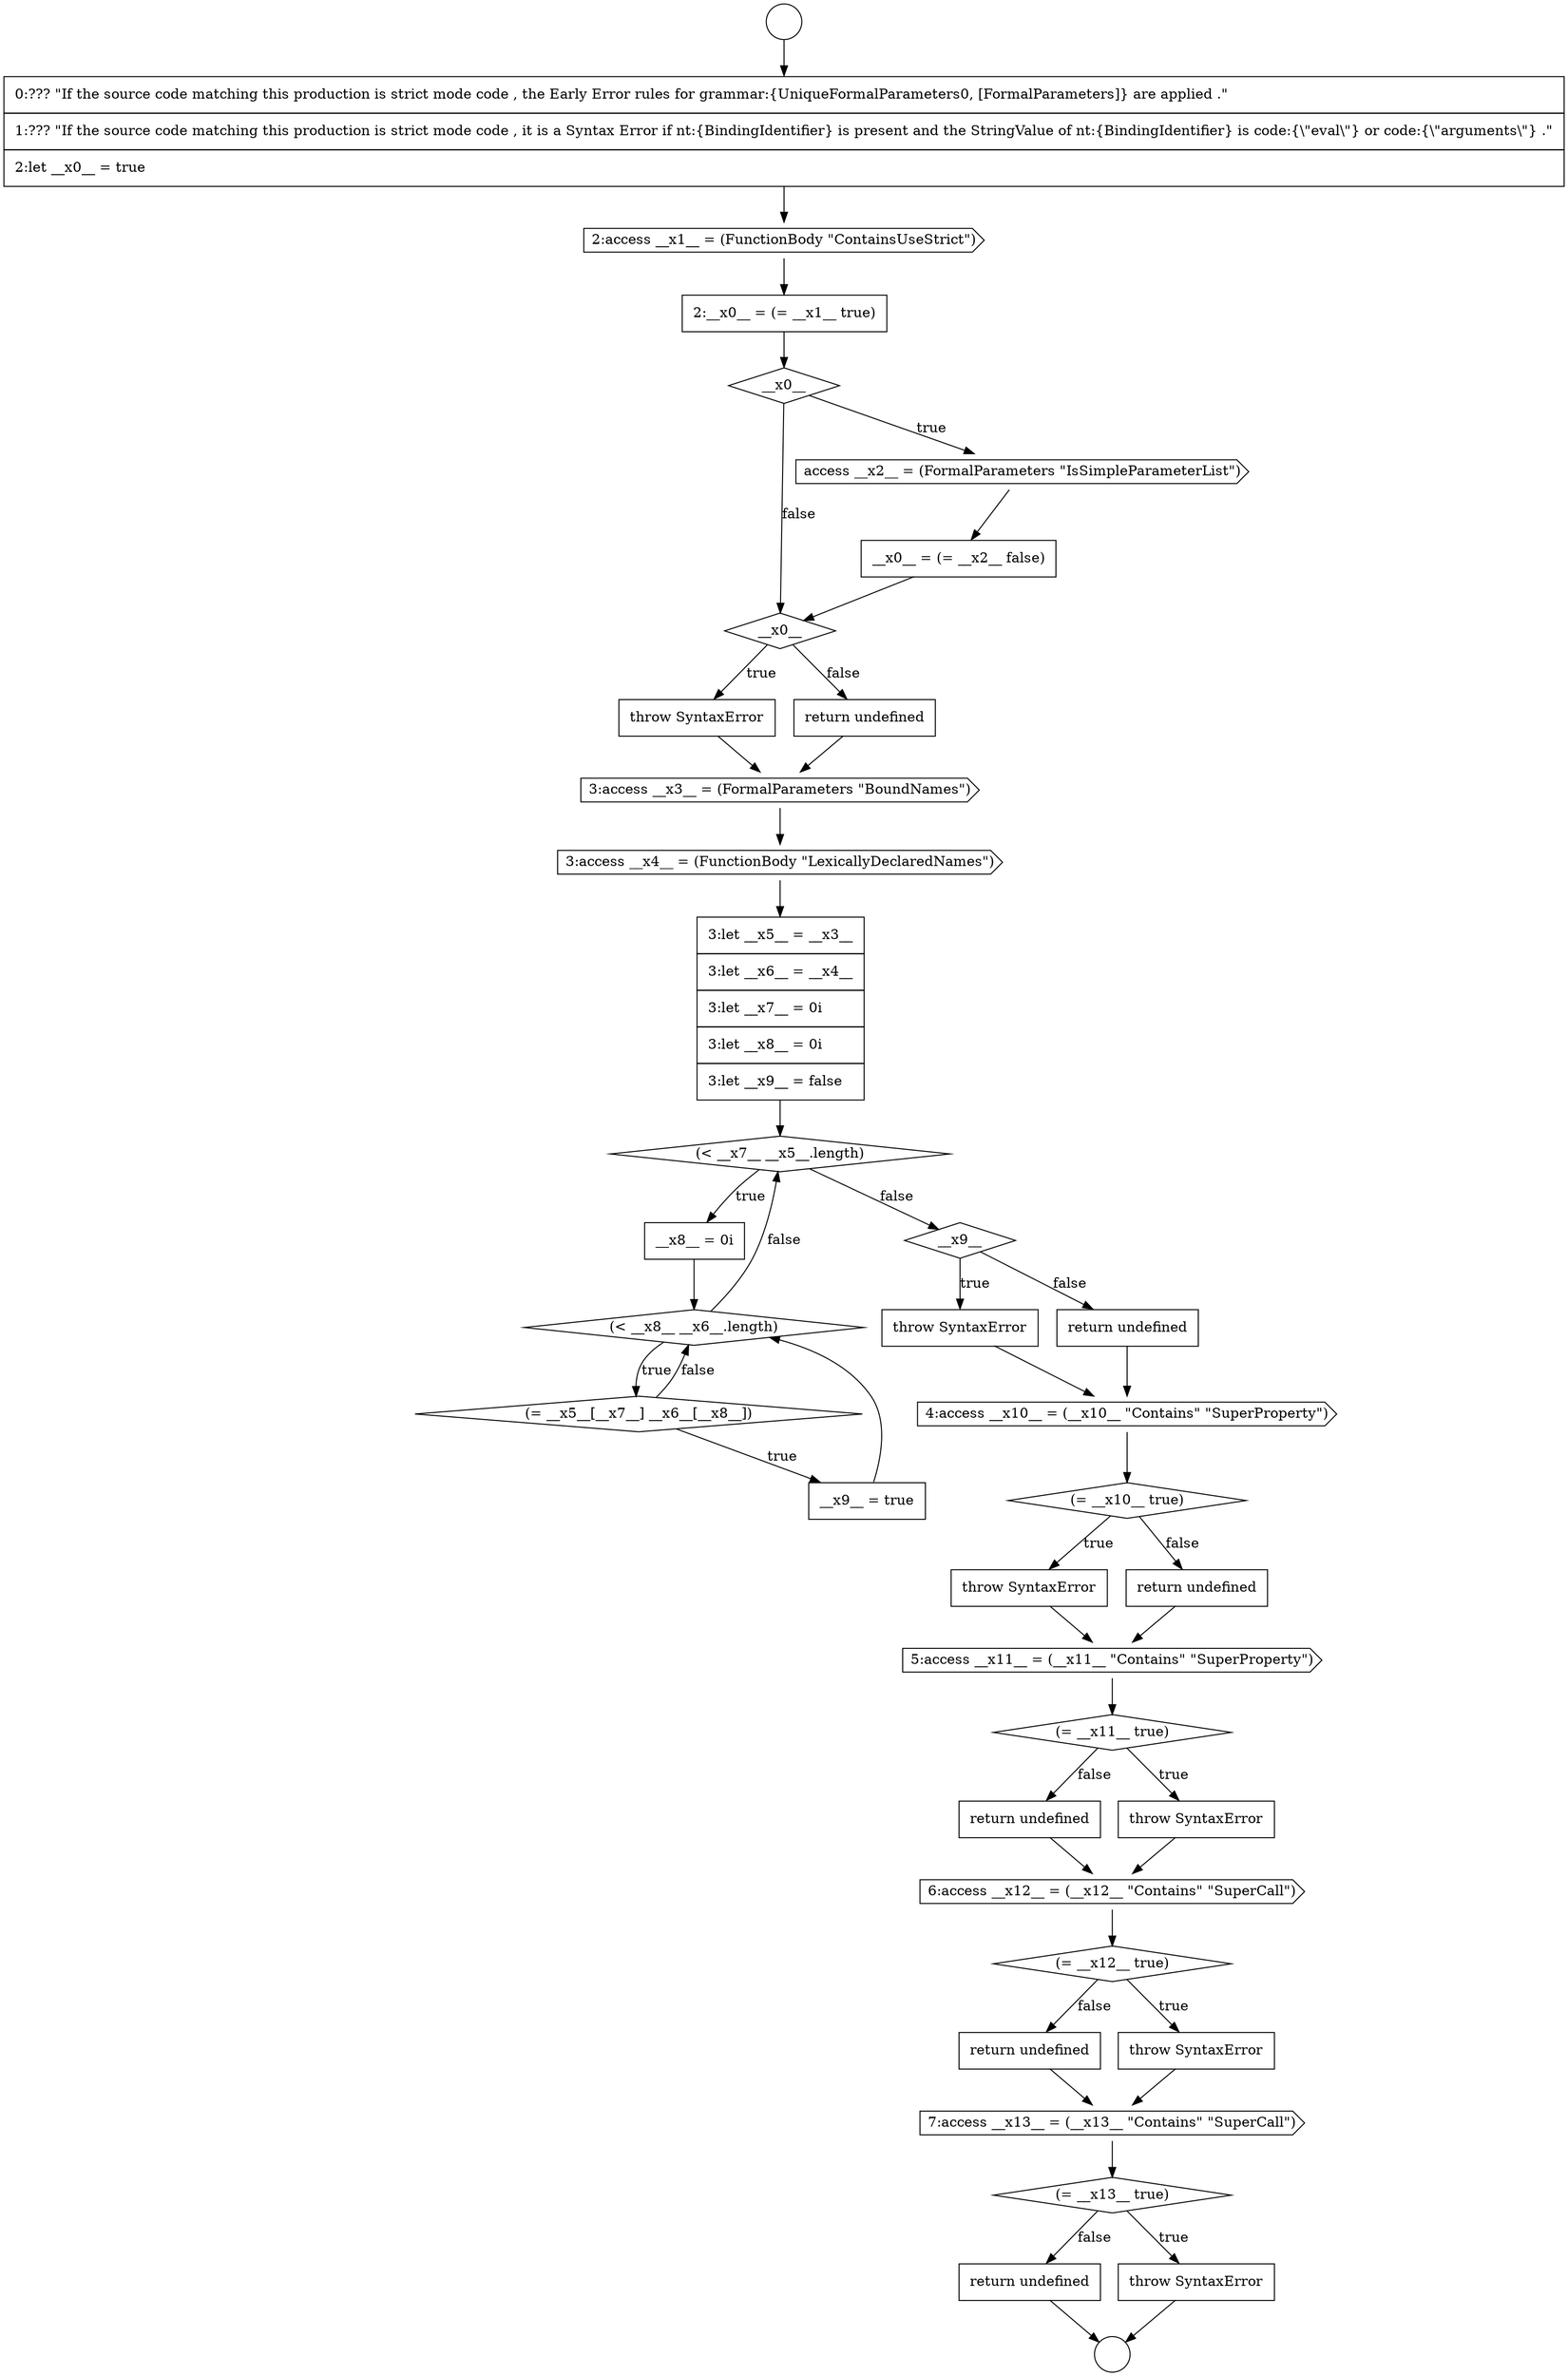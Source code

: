 digraph {
  node18684 [shape=diamond, label=<<font color="black">__x0__</font>> color="black" fillcolor="white" style=filled]
  node18688 [shape=cds, label=<<font color="black">3:access __x4__ = (FunctionBody &quot;LexicallyDeclaredNames&quot;)</font>> color="black" fillcolor="white" style=filled]
  node18713 [shape=none, margin=0, label=<<font color="black">
    <table border="0" cellborder="1" cellspacing="0" cellpadding="10">
      <tr><td align="left">return undefined</td></tr>
    </table>
  </font>> color="black" fillcolor="white" style=filled]
  node18685 [shape=none, margin=0, label=<<font color="black">
    <table border="0" cellborder="1" cellspacing="0" cellpadding="10">
      <tr><td align="left">throw SyntaxError</td></tr>
    </table>
  </font>> color="black" fillcolor="white" style=filled]
  node18697 [shape=none, margin=0, label=<<font color="black">
    <table border="0" cellborder="1" cellspacing="0" cellpadding="10">
      <tr><td align="left">return undefined</td></tr>
    </table>
  </font>> color="black" fillcolor="white" style=filled]
  node18712 [shape=none, margin=0, label=<<font color="black">
    <table border="0" cellborder="1" cellspacing="0" cellpadding="10">
      <tr><td align="left">throw SyntaxError</td></tr>
    </table>
  </font>> color="black" fillcolor="white" style=filled]
  node18676 [shape=circle label=" " color="black" fillcolor="white" style=filled]
  node18711 [shape=diamond, label=<<font color="black">(= __x13__ true)</font>> color="black" fillcolor="white" style=filled]
  node18683 [shape=none, margin=0, label=<<font color="black">
    <table border="0" cellborder="1" cellspacing="0" cellpadding="10">
      <tr><td align="left">__x0__ = (= __x2__ false)</td></tr>
    </table>
  </font>> color="black" fillcolor="white" style=filled]
  node18699 [shape=diamond, label=<<font color="black">(= __x10__ true)</font>> color="black" fillcolor="white" style=filled]
  node18687 [shape=cds, label=<<font color="black">3:access __x3__ = (FormalParameters &quot;BoundNames&quot;)</font>> color="black" fillcolor="white" style=filled]
  node18694 [shape=none, margin=0, label=<<font color="black">
    <table border="0" cellborder="1" cellspacing="0" cellpadding="10">
      <tr><td align="left">__x9__ = true</td></tr>
    </table>
  </font>> color="black" fillcolor="white" style=filled]
  node18691 [shape=none, margin=0, label=<<font color="black">
    <table border="0" cellborder="1" cellspacing="0" cellpadding="10">
      <tr><td align="left">__x8__ = 0i</td></tr>
    </table>
  </font>> color="black" fillcolor="white" style=filled]
  node18706 [shape=cds, label=<<font color="black">6:access __x12__ = (__x12__ &quot;Contains&quot; &quot;SuperCall&quot;)</font>> color="black" fillcolor="white" style=filled]
  node18678 [shape=none, margin=0, label=<<font color="black">
    <table border="0" cellborder="1" cellspacing="0" cellpadding="10">
      <tr><td align="left">0:??? &quot;If the source code matching this production is strict mode code , the Early Error rules for grammar:{UniqueFormalParameters0, [FormalParameters]} are applied .&quot;</td></tr>
      <tr><td align="left">1:??? &quot;If the source code matching this production is strict mode code , it is a Syntax Error if nt:{BindingIdentifier} is present and the StringValue of nt:{BindingIdentifier} is code:{\&quot;eval\&quot;} or code:{\&quot;arguments\&quot;} .&quot;</td></tr>
      <tr><td align="left">2:let __x0__ = true</td></tr>
    </table>
  </font>> color="black" fillcolor="white" style=filled]
  node18703 [shape=diamond, label=<<font color="black">(= __x11__ true)</font>> color="black" fillcolor="white" style=filled]
  node18700 [shape=none, margin=0, label=<<font color="black">
    <table border="0" cellborder="1" cellspacing="0" cellpadding="10">
      <tr><td align="left">throw SyntaxError</td></tr>
    </table>
  </font>> color="black" fillcolor="white" style=filled]
  node18681 [shape=diamond, label=<<font color="black">__x0__</font>> color="black" fillcolor="white" style=filled]
  node18693 [shape=diamond, label=<<font color="black">(= __x5__[__x7__] __x6__[__x8__])</font>> color="black" fillcolor="white" style=filled]
  node18710 [shape=cds, label=<<font color="black">7:access __x13__ = (__x13__ &quot;Contains&quot; &quot;SuperCall&quot;)</font>> color="black" fillcolor="white" style=filled]
  node18690 [shape=diamond, label=<<font color="black">(&lt; __x7__ __x5__.length)</font>> color="black" fillcolor="white" style=filled]
  node18705 [shape=none, margin=0, label=<<font color="black">
    <table border="0" cellborder="1" cellspacing="0" cellpadding="10">
      <tr><td align="left">return undefined</td></tr>
    </table>
  </font>> color="black" fillcolor="white" style=filled]
  node18677 [shape=circle label=" " color="black" fillcolor="white" style=filled]
  node18696 [shape=none, margin=0, label=<<font color="black">
    <table border="0" cellborder="1" cellspacing="0" cellpadding="10">
      <tr><td align="left">throw SyntaxError</td></tr>
    </table>
  </font>> color="black" fillcolor="white" style=filled]
  node18701 [shape=none, margin=0, label=<<font color="black">
    <table border="0" cellborder="1" cellspacing="0" cellpadding="10">
      <tr><td align="left">return undefined</td></tr>
    </table>
  </font>> color="black" fillcolor="white" style=filled]
  node18709 [shape=none, margin=0, label=<<font color="black">
    <table border="0" cellborder="1" cellspacing="0" cellpadding="10">
      <tr><td align="left">return undefined</td></tr>
    </table>
  </font>> color="black" fillcolor="white" style=filled]
  node18704 [shape=none, margin=0, label=<<font color="black">
    <table border="0" cellborder="1" cellspacing="0" cellpadding="10">
      <tr><td align="left">throw SyntaxError</td></tr>
    </table>
  </font>> color="black" fillcolor="white" style=filled]
  node18682 [shape=cds, label=<<font color="black">access __x2__ = (FormalParameters &quot;IsSimpleParameterList&quot;)</font>> color="black" fillcolor="white" style=filled]
  node18689 [shape=none, margin=0, label=<<font color="black">
    <table border="0" cellborder="1" cellspacing="0" cellpadding="10">
      <tr><td align="left">3:let __x5__ = __x3__</td></tr>
      <tr><td align="left">3:let __x6__ = __x4__</td></tr>
      <tr><td align="left">3:let __x7__ = 0i</td></tr>
      <tr><td align="left">3:let __x8__ = 0i</td></tr>
      <tr><td align="left">3:let __x9__ = false</td></tr>
    </table>
  </font>> color="black" fillcolor="white" style=filled]
  node18680 [shape=none, margin=0, label=<<font color="black">
    <table border="0" cellborder="1" cellspacing="0" cellpadding="10">
      <tr><td align="left">2:__x0__ = (= __x1__ true)</td></tr>
    </table>
  </font>> color="black" fillcolor="white" style=filled]
  node18695 [shape=diamond, label=<<font color="black">__x9__</font>> color="black" fillcolor="white" style=filled]
  node18708 [shape=none, margin=0, label=<<font color="black">
    <table border="0" cellborder="1" cellspacing="0" cellpadding="10">
      <tr><td align="left">throw SyntaxError</td></tr>
    </table>
  </font>> color="black" fillcolor="white" style=filled]
  node18702 [shape=cds, label=<<font color="black">5:access __x11__ = (__x11__ &quot;Contains&quot; &quot;SuperProperty&quot;)</font>> color="black" fillcolor="white" style=filled]
  node18698 [shape=cds, label=<<font color="black">4:access __x10__ = (__x10__ &quot;Contains&quot; &quot;SuperProperty&quot;)</font>> color="black" fillcolor="white" style=filled]
  node18686 [shape=none, margin=0, label=<<font color="black">
    <table border="0" cellborder="1" cellspacing="0" cellpadding="10">
      <tr><td align="left">return undefined</td></tr>
    </table>
  </font>> color="black" fillcolor="white" style=filled]
  node18707 [shape=diamond, label=<<font color="black">(= __x12__ true)</font>> color="black" fillcolor="white" style=filled]
  node18679 [shape=cds, label=<<font color="black">2:access __x1__ = (FunctionBody &quot;ContainsUseStrict&quot;)</font>> color="black" fillcolor="white" style=filled]
  node18692 [shape=diamond, label=<<font color="black">(&lt; __x8__ __x6__.length)</font>> color="black" fillcolor="white" style=filled]
  node18705 -> node18706 [ color="black"]
  node18701 -> node18702 [ color="black"]
  node18707 -> node18708 [label=<<font color="black">true</font>> color="black"]
  node18707 -> node18709 [label=<<font color="black">false</font>> color="black"]
  node18713 -> node18677 [ color="black"]
  node18678 -> node18679 [ color="black"]
  node18702 -> node18703 [ color="black"]
  node18690 -> node18691 [label=<<font color="black">true</font>> color="black"]
  node18690 -> node18695 [label=<<font color="black">false</font>> color="black"]
  node18694 -> node18692 [ color="black"]
  node18692 -> node18693 [label=<<font color="black">true</font>> color="black"]
  node18692 -> node18690 [label=<<font color="black">false</font>> color="black"]
  node18708 -> node18710 [ color="black"]
  node18685 -> node18687 [ color="black"]
  node18688 -> node18689 [ color="black"]
  node18686 -> node18687 [ color="black"]
  node18700 -> node18702 [ color="black"]
  node18706 -> node18707 [ color="black"]
  node18684 -> node18685 [label=<<font color="black">true</font>> color="black"]
  node18684 -> node18686 [label=<<font color="black">false</font>> color="black"]
  node18704 -> node18706 [ color="black"]
  node18699 -> node18700 [label=<<font color="black">true</font>> color="black"]
  node18699 -> node18701 [label=<<font color="black">false</font>> color="black"]
  node18680 -> node18681 [ color="black"]
  node18697 -> node18698 [ color="black"]
  node18693 -> node18694 [label=<<font color="black">true</font>> color="black"]
  node18693 -> node18692 [label=<<font color="black">false</font>> color="black"]
  node18687 -> node18688 [ color="black"]
  node18689 -> node18690 [ color="black"]
  node18710 -> node18711 [ color="black"]
  node18712 -> node18677 [ color="black"]
  node18691 -> node18692 [ color="black"]
  node18709 -> node18710 [ color="black"]
  node18711 -> node18712 [label=<<font color="black">true</font>> color="black"]
  node18711 -> node18713 [label=<<font color="black">false</font>> color="black"]
  node18703 -> node18704 [label=<<font color="black">true</font>> color="black"]
  node18703 -> node18705 [label=<<font color="black">false</font>> color="black"]
  node18681 -> node18682 [label=<<font color="black">true</font>> color="black"]
  node18681 -> node18684 [label=<<font color="black">false</font>> color="black"]
  node18683 -> node18684 [ color="black"]
  node18676 -> node18678 [ color="black"]
  node18696 -> node18698 [ color="black"]
  node18682 -> node18683 [ color="black"]
  node18698 -> node18699 [ color="black"]
  node18679 -> node18680 [ color="black"]
  node18695 -> node18696 [label=<<font color="black">true</font>> color="black"]
  node18695 -> node18697 [label=<<font color="black">false</font>> color="black"]
}
